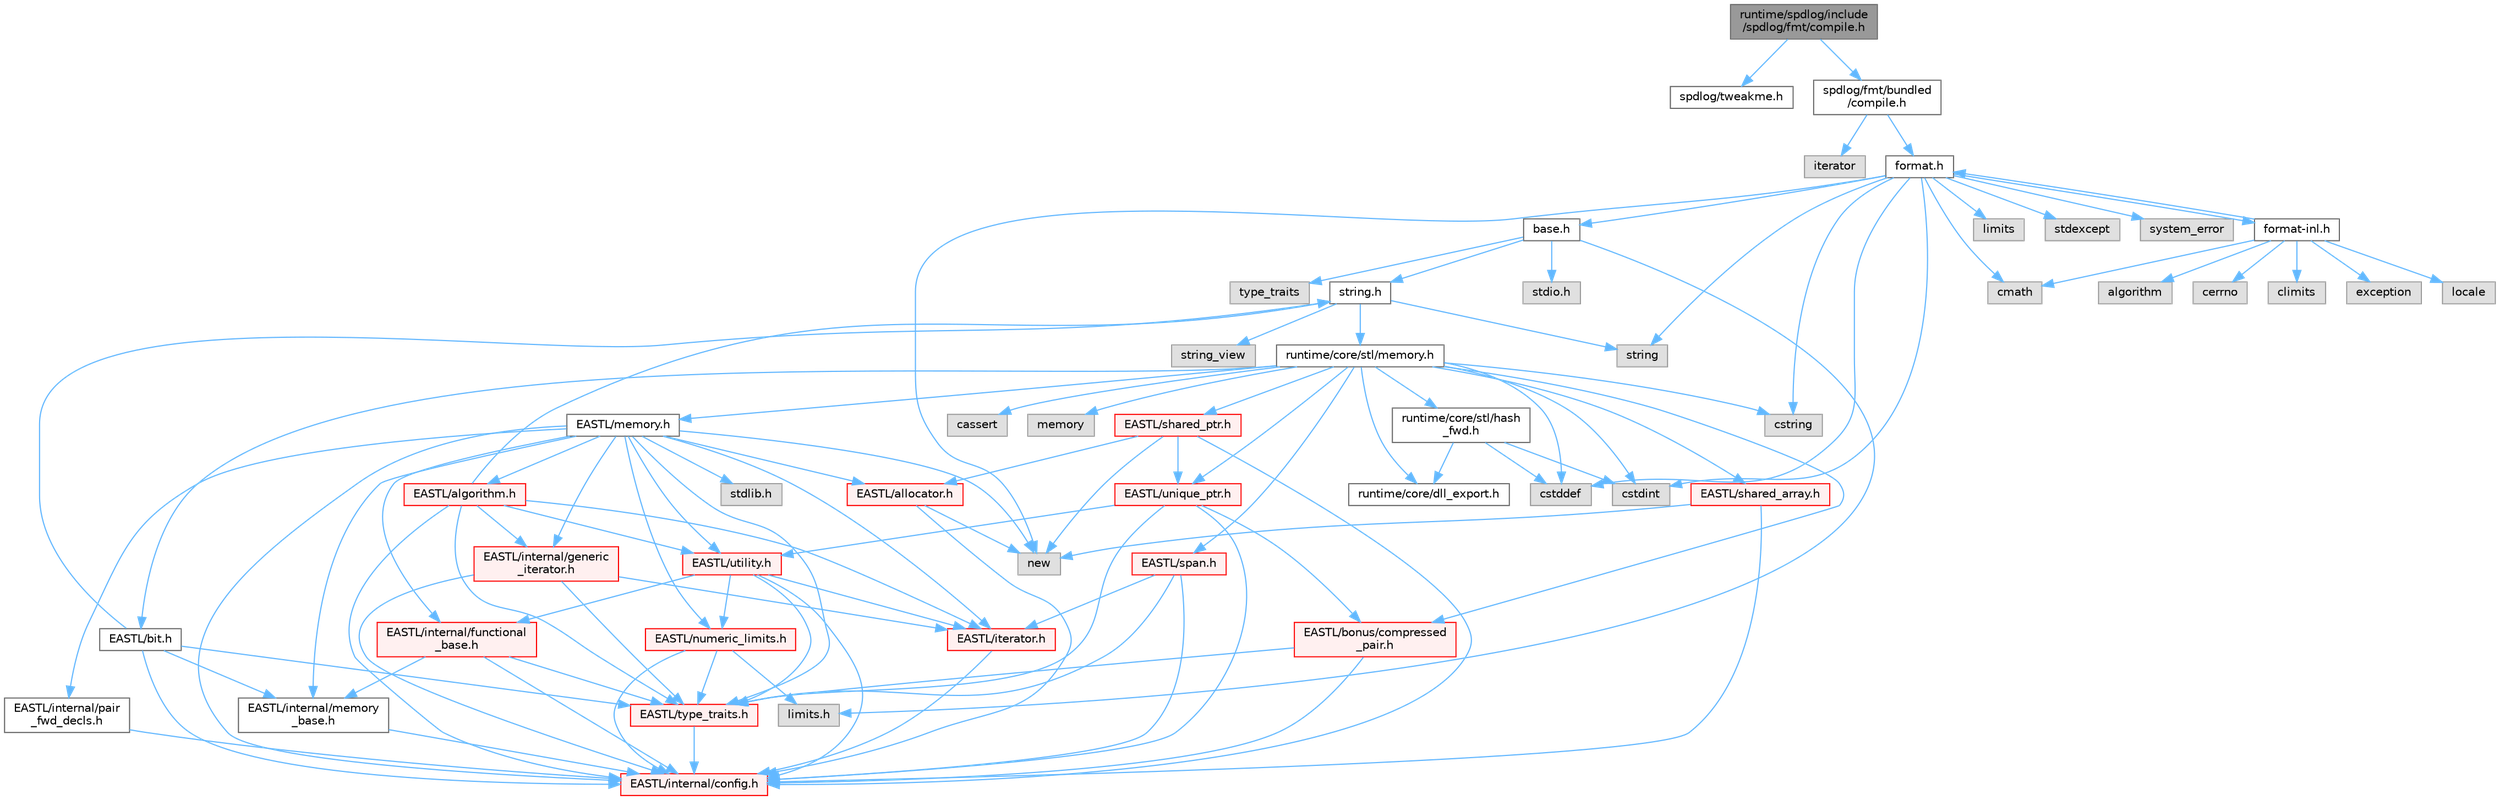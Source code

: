 digraph "runtime/spdlog/include/spdlog/fmt/compile.h"
{
 // LATEX_PDF_SIZE
  bgcolor="transparent";
  edge [fontname=Helvetica,fontsize=10,labelfontname=Helvetica,labelfontsize=10];
  node [fontname=Helvetica,fontsize=10,shape=box,height=0.2,width=0.4];
  Node1 [id="Node000001",label="runtime/spdlog/include\l/spdlog/fmt/compile.h",height=0.2,width=0.4,color="gray40", fillcolor="grey60", style="filled", fontcolor="black",tooltip=" "];
  Node1 -> Node2 [id="edge1_Node000001_Node000002",color="steelblue1",style="solid",tooltip=" "];
  Node2 [id="Node000002",label="spdlog/tweakme.h",height=0.2,width=0.4,color="grey40", fillcolor="white", style="filled",URL="$tweakme_8h.html",tooltip=" "];
  Node1 -> Node3 [id="edge2_Node000001_Node000003",color="steelblue1",style="solid",tooltip=" "];
  Node3 [id="Node000003",label="spdlog/fmt/bundled\l/compile.h",height=0.2,width=0.4,color="grey40", fillcolor="white", style="filled",URL="$bundled_2compile_8h.html",tooltip=" "];
  Node3 -> Node4 [id="edge3_Node000003_Node000004",color="steelblue1",style="solid",tooltip=" "];
  Node4 [id="Node000004",label="iterator",height=0.2,width=0.4,color="grey60", fillcolor="#E0E0E0", style="filled",tooltip=" "];
  Node3 -> Node5 [id="edge4_Node000003_Node000005",color="steelblue1",style="solid",tooltip=" "];
  Node5 [id="Node000005",label="format.h",height=0.2,width=0.4,color="grey40", fillcolor="white", style="filled",URL="$spdlog_2include_2spdlog_2fmt_2bundled_2format_8h.html",tooltip=" "];
  Node5 -> Node6 [id="edge5_Node000005_Node000006",color="steelblue1",style="solid",tooltip=" "];
  Node6 [id="Node000006",label="base.h",height=0.2,width=0.4,color="grey40", fillcolor="white", style="filled",URL="$base_8h.html",tooltip=" "];
  Node6 -> Node7 [id="edge6_Node000006_Node000007",color="steelblue1",style="solid",tooltip=" "];
  Node7 [id="Node000007",label="limits.h",height=0.2,width=0.4,color="grey60", fillcolor="#E0E0E0", style="filled",tooltip=" "];
  Node6 -> Node8 [id="edge7_Node000006_Node000008",color="steelblue1",style="solid",tooltip=" "];
  Node8 [id="Node000008",label="stdio.h",height=0.2,width=0.4,color="grey60", fillcolor="#E0E0E0", style="filled",tooltip=" "];
  Node6 -> Node9 [id="edge8_Node000006_Node000009",color="steelblue1",style="solid",tooltip=" "];
  Node9 [id="Node000009",label="string.h",height=0.2,width=0.4,color="grey40", fillcolor="white", style="filled",URL="$string_8h.html",tooltip=" "];
  Node9 -> Node10 [id="edge9_Node000009_Node000010",color="steelblue1",style="solid",tooltip=" "];
  Node10 [id="Node000010",label="string",height=0.2,width=0.4,color="grey60", fillcolor="#E0E0E0", style="filled",tooltip=" "];
  Node9 -> Node11 [id="edge10_Node000009_Node000011",color="steelblue1",style="solid",tooltip=" "];
  Node11 [id="Node000011",label="string_view",height=0.2,width=0.4,color="grey60", fillcolor="#E0E0E0", style="filled",tooltip=" "];
  Node9 -> Node12 [id="edge11_Node000009_Node000012",color="steelblue1",style="solid",tooltip=" "];
  Node12 [id="Node000012",label="runtime/core/stl/memory.h",height=0.2,width=0.4,color="grey40", fillcolor="white", style="filled",URL="$core_2stl_2memory_8h.html",tooltip=" "];
  Node12 -> Node13 [id="edge12_Node000012_Node000013",color="steelblue1",style="solid",tooltip=" "];
  Node13 [id="Node000013",label="cstddef",height=0.2,width=0.4,color="grey60", fillcolor="#E0E0E0", style="filled",tooltip=" "];
  Node12 -> Node14 [id="edge13_Node000012_Node000014",color="steelblue1",style="solid",tooltip=" "];
  Node14 [id="Node000014",label="cstdint",height=0.2,width=0.4,color="grey60", fillcolor="#E0E0E0", style="filled",tooltip=" "];
  Node12 -> Node15 [id="edge14_Node000012_Node000015",color="steelblue1",style="solid",tooltip=" "];
  Node15 [id="Node000015",label="cassert",height=0.2,width=0.4,color="grey60", fillcolor="#E0E0E0", style="filled",tooltip=" "];
  Node12 -> Node16 [id="edge15_Node000012_Node000016",color="steelblue1",style="solid",tooltip=" "];
  Node16 [id="Node000016",label="memory",height=0.2,width=0.4,color="grey60", fillcolor="#E0E0E0", style="filled",tooltip=" "];
  Node12 -> Node17 [id="edge16_Node000012_Node000017",color="steelblue1",style="solid",tooltip=" "];
  Node17 [id="Node000017",label="cstring",height=0.2,width=0.4,color="grey60", fillcolor="#E0E0E0", style="filled",tooltip=" "];
  Node12 -> Node18 [id="edge17_Node000012_Node000018",color="steelblue1",style="solid",tooltip=" "];
  Node18 [id="Node000018",label="EASTL/bit.h",height=0.2,width=0.4,color="grey40", fillcolor="white", style="filled",URL="$bit_8h.html",tooltip=" "];
  Node18 -> Node19 [id="edge18_Node000018_Node000019",color="steelblue1",style="solid",tooltip=" "];
  Node19 [id="Node000019",label="EASTL/internal/config.h",height=0.2,width=0.4,color="red", fillcolor="#FFF0F0", style="filled",URL="$config_8h.html",tooltip=" "];
  Node18 -> Node28 [id="edge19_Node000018_Node000028",color="steelblue1",style="solid",tooltip=" "];
  Node28 [id="Node000028",label="EASTL/internal/memory\l_base.h",height=0.2,width=0.4,color="grey40", fillcolor="white", style="filled",URL="$memory__base_8h.html",tooltip=" "];
  Node28 -> Node19 [id="edge20_Node000028_Node000019",color="steelblue1",style="solid",tooltip=" "];
  Node18 -> Node29 [id="edge21_Node000018_Node000029",color="steelblue1",style="solid",tooltip=" "];
  Node29 [id="Node000029",label="EASTL/type_traits.h",height=0.2,width=0.4,color="red", fillcolor="#FFF0F0", style="filled",URL="$_e_a_s_t_l_2include_2_e_a_s_t_l_2type__traits_8h.html",tooltip=" "];
  Node29 -> Node19 [id="edge22_Node000029_Node000019",color="steelblue1",style="solid",tooltip=" "];
  Node18 -> Node9 [id="edge23_Node000018_Node000009",color="steelblue1",style="solid",tooltip=" "];
  Node12 -> Node38 [id="edge24_Node000012_Node000038",color="steelblue1",style="solid",tooltip=" "];
  Node38 [id="Node000038",label="EASTL/memory.h",height=0.2,width=0.4,color="grey40", fillcolor="white", style="filled",URL="$_e_a_s_t_l_2include_2_e_a_s_t_l_2memory_8h.html",tooltip=" "];
  Node38 -> Node19 [id="edge25_Node000038_Node000019",color="steelblue1",style="solid",tooltip=" "];
  Node38 -> Node28 [id="edge26_Node000038_Node000028",color="steelblue1",style="solid",tooltip=" "];
  Node38 -> Node39 [id="edge27_Node000038_Node000039",color="steelblue1",style="solid",tooltip=" "];
  Node39 [id="Node000039",label="EASTL/internal/generic\l_iterator.h",height=0.2,width=0.4,color="red", fillcolor="#FFF0F0", style="filled",URL="$generic__iterator_8h.html",tooltip=" "];
  Node39 -> Node19 [id="edge28_Node000039_Node000019",color="steelblue1",style="solid",tooltip=" "];
  Node39 -> Node40 [id="edge29_Node000039_Node000040",color="steelblue1",style="solid",tooltip=" "];
  Node40 [id="Node000040",label="EASTL/iterator.h",height=0.2,width=0.4,color="red", fillcolor="#FFF0F0", style="filled",URL="$_e_a_s_t_l_2include_2_e_a_s_t_l_2iterator_8h.html",tooltip=" "];
  Node40 -> Node19 [id="edge30_Node000040_Node000019",color="steelblue1",style="solid",tooltip=" "];
  Node39 -> Node29 [id="edge31_Node000039_Node000029",color="steelblue1",style="solid",tooltip=" "];
  Node38 -> Node43 [id="edge32_Node000038_Node000043",color="steelblue1",style="solid",tooltip=" "];
  Node43 [id="Node000043",label="EASTL/internal/pair\l_fwd_decls.h",height=0.2,width=0.4,color="grey40", fillcolor="white", style="filled",URL="$pair__fwd__decls_8h.html",tooltip=" "];
  Node43 -> Node19 [id="edge33_Node000043_Node000019",color="steelblue1",style="solid",tooltip=" "];
  Node38 -> Node44 [id="edge34_Node000038_Node000044",color="steelblue1",style="solid",tooltip=" "];
  Node44 [id="Node000044",label="EASTL/internal/functional\l_base.h",height=0.2,width=0.4,color="red", fillcolor="#FFF0F0", style="filled",URL="$functional__base_8h.html",tooltip=" "];
  Node44 -> Node19 [id="edge35_Node000044_Node000019",color="steelblue1",style="solid",tooltip=" "];
  Node44 -> Node28 [id="edge36_Node000044_Node000028",color="steelblue1",style="solid",tooltip=" "];
  Node44 -> Node29 [id="edge37_Node000044_Node000029",color="steelblue1",style="solid",tooltip=" "];
  Node38 -> Node45 [id="edge38_Node000038_Node000045",color="steelblue1",style="solid",tooltip=" "];
  Node45 [id="Node000045",label="EASTL/algorithm.h",height=0.2,width=0.4,color="red", fillcolor="#FFF0F0", style="filled",URL="$_e_a_s_t_l_2include_2_e_a_s_t_l_2algorithm_8h.html",tooltip=" "];
  Node45 -> Node19 [id="edge39_Node000045_Node000019",color="steelblue1",style="solid",tooltip=" "];
  Node45 -> Node29 [id="edge40_Node000045_Node000029",color="steelblue1",style="solid",tooltip=" "];
  Node45 -> Node40 [id="edge41_Node000045_Node000040",color="steelblue1",style="solid",tooltip=" "];
  Node45 -> Node55 [id="edge42_Node000045_Node000055",color="steelblue1",style="solid",tooltip=" "];
  Node55 [id="Node000055",label="EASTL/utility.h",height=0.2,width=0.4,color="red", fillcolor="#FFF0F0", style="filled",URL="$_e_a_s_t_l_2include_2_e_a_s_t_l_2utility_8h.html",tooltip=" "];
  Node55 -> Node19 [id="edge43_Node000055_Node000019",color="steelblue1",style="solid",tooltip=" "];
  Node55 -> Node29 [id="edge44_Node000055_Node000029",color="steelblue1",style="solid",tooltip=" "];
  Node55 -> Node40 [id="edge45_Node000055_Node000040",color="steelblue1",style="solid",tooltip=" "];
  Node55 -> Node56 [id="edge46_Node000055_Node000056",color="steelblue1",style="solid",tooltip=" "];
  Node56 [id="Node000056",label="EASTL/numeric_limits.h",height=0.2,width=0.4,color="red", fillcolor="#FFF0F0", style="filled",URL="$numeric__limits_8h.html",tooltip=" "];
  Node56 -> Node19 [id="edge47_Node000056_Node000019",color="steelblue1",style="solid",tooltip=" "];
  Node56 -> Node29 [id="edge48_Node000056_Node000029",color="steelblue1",style="solid",tooltip=" "];
  Node56 -> Node7 [id="edge49_Node000056_Node000007",color="steelblue1",style="solid",tooltip=" "];
  Node55 -> Node44 [id="edge50_Node000055_Node000044",color="steelblue1",style="solid",tooltip=" "];
  Node45 -> Node39 [id="edge51_Node000045_Node000039",color="steelblue1",style="solid",tooltip=" "];
  Node45 -> Node9 [id="edge52_Node000045_Node000009",color="steelblue1",style="solid",tooltip=" "];
  Node38 -> Node29 [id="edge53_Node000038_Node000029",color="steelblue1",style="solid",tooltip=" "];
  Node38 -> Node52 [id="edge54_Node000038_Node000052",color="steelblue1",style="solid",tooltip=" "];
  Node52 [id="Node000052",label="EASTL/allocator.h",height=0.2,width=0.4,color="red", fillcolor="#FFF0F0", style="filled",URL="$allocator_8h.html",tooltip=" "];
  Node52 -> Node19 [id="edge55_Node000052_Node000019",color="steelblue1",style="solid",tooltip=" "];
  Node52 -> Node53 [id="edge56_Node000052_Node000053",color="steelblue1",style="solid",tooltip=" "];
  Node53 [id="Node000053",label="new",height=0.2,width=0.4,color="grey60", fillcolor="#E0E0E0", style="filled",tooltip=" "];
  Node38 -> Node40 [id="edge57_Node000038_Node000040",color="steelblue1",style="solid",tooltip=" "];
  Node38 -> Node55 [id="edge58_Node000038_Node000055",color="steelblue1",style="solid",tooltip=" "];
  Node38 -> Node56 [id="edge59_Node000038_Node000056",color="steelblue1",style="solid",tooltip=" "];
  Node38 -> Node65 [id="edge60_Node000038_Node000065",color="steelblue1",style="solid",tooltip=" "];
  Node65 [id="Node000065",label="stdlib.h",height=0.2,width=0.4,color="grey60", fillcolor="#E0E0E0", style="filled",tooltip=" "];
  Node38 -> Node53 [id="edge61_Node000038_Node000053",color="steelblue1",style="solid",tooltip=" "];
  Node12 -> Node66 [id="edge62_Node000012_Node000066",color="steelblue1",style="solid",tooltip=" "];
  Node66 [id="Node000066",label="EASTL/shared_array.h",height=0.2,width=0.4,color="red", fillcolor="#FFF0F0", style="filled",URL="$shared__array_8h.html",tooltip=" "];
  Node66 -> Node19 [id="edge63_Node000066_Node000019",color="steelblue1",style="solid",tooltip=" "];
  Node66 -> Node53 [id="edge64_Node000066_Node000053",color="steelblue1",style="solid",tooltip=" "];
  Node12 -> Node69 [id="edge65_Node000012_Node000069",color="steelblue1",style="solid",tooltip=" "];
  Node69 [id="Node000069",label="EASTL/unique_ptr.h",height=0.2,width=0.4,color="red", fillcolor="#FFF0F0", style="filled",URL="$unique__ptr_8h.html",tooltip=" "];
  Node69 -> Node70 [id="edge66_Node000069_Node000070",color="steelblue1",style="solid",tooltip=" "];
  Node70 [id="Node000070",label="EASTL/bonus/compressed\l_pair.h",height=0.2,width=0.4,color="red", fillcolor="#FFF0F0", style="filled",URL="$compressed__pair_8h.html",tooltip=" "];
  Node70 -> Node19 [id="edge67_Node000070_Node000019",color="steelblue1",style="solid",tooltip=" "];
  Node70 -> Node29 [id="edge68_Node000070_Node000029",color="steelblue1",style="solid",tooltip=" "];
  Node69 -> Node19 [id="edge69_Node000069_Node000019",color="steelblue1",style="solid",tooltip=" "];
  Node69 -> Node29 [id="edge70_Node000069_Node000029",color="steelblue1",style="solid",tooltip=" "];
  Node69 -> Node55 [id="edge71_Node000069_Node000055",color="steelblue1",style="solid",tooltip=" "];
  Node12 -> Node72 [id="edge72_Node000012_Node000072",color="steelblue1",style="solid",tooltip=" "];
  Node72 [id="Node000072",label="EASTL/shared_ptr.h",height=0.2,width=0.4,color="red", fillcolor="#FFF0F0", style="filled",URL="$shared__ptr_8h.html",tooltip=" "];
  Node72 -> Node19 [id="edge73_Node000072_Node000019",color="steelblue1",style="solid",tooltip=" "];
  Node72 -> Node69 [id="edge74_Node000072_Node000069",color="steelblue1",style="solid",tooltip=" "];
  Node72 -> Node52 [id="edge75_Node000072_Node000052",color="steelblue1",style="solid",tooltip=" "];
  Node72 -> Node53 [id="edge76_Node000072_Node000053",color="steelblue1",style="solid",tooltip=" "];
  Node12 -> Node152 [id="edge77_Node000012_Node000152",color="steelblue1",style="solid",tooltip=" "];
  Node152 [id="Node000152",label="EASTL/span.h",height=0.2,width=0.4,color="red", fillcolor="#FFF0F0", style="filled",URL="$span_8h.html",tooltip=" "];
  Node152 -> Node19 [id="edge78_Node000152_Node000019",color="steelblue1",style="solid",tooltip=" "];
  Node152 -> Node29 [id="edge79_Node000152_Node000029",color="steelblue1",style="solid",tooltip=" "];
  Node152 -> Node40 [id="edge80_Node000152_Node000040",color="steelblue1",style="solid",tooltip=" "];
  Node12 -> Node70 [id="edge81_Node000012_Node000070",color="steelblue1",style="solid",tooltip=" "];
  Node12 -> Node155 [id="edge82_Node000012_Node000155",color="steelblue1",style="solid",tooltip=" "];
  Node155 [id="Node000155",label="runtime/core/dll_export.h",height=0.2,width=0.4,color="grey40", fillcolor="white", style="filled",URL="$dll__export_8h.html",tooltip=" "];
  Node12 -> Node156 [id="edge83_Node000012_Node000156",color="steelblue1",style="solid",tooltip=" "];
  Node156 [id="Node000156",label="runtime/core/stl/hash\l_fwd.h",height=0.2,width=0.4,color="grey40", fillcolor="white", style="filled",URL="$hash__fwd_8h.html",tooltip=" "];
  Node156 -> Node13 [id="edge84_Node000156_Node000013",color="steelblue1",style="solid",tooltip=" "];
  Node156 -> Node14 [id="edge85_Node000156_Node000014",color="steelblue1",style="solid",tooltip=" "];
  Node156 -> Node155 [id="edge86_Node000156_Node000155",color="steelblue1",style="solid",tooltip=" "];
  Node6 -> Node68 [id="edge87_Node000006_Node000068",color="steelblue1",style="solid",tooltip=" "];
  Node68 [id="Node000068",label="type_traits",height=0.2,width=0.4,color="grey60", fillcolor="#E0E0E0", style="filled",tooltip=" "];
  Node5 -> Node157 [id="edge88_Node000005_Node000157",color="steelblue1",style="solid",tooltip=" "];
  Node157 [id="Node000157",label="cmath",height=0.2,width=0.4,color="grey60", fillcolor="#E0E0E0", style="filled",tooltip=" "];
  Node5 -> Node13 [id="edge89_Node000005_Node000013",color="steelblue1",style="solid",tooltip=" "];
  Node5 -> Node14 [id="edge90_Node000005_Node000014",color="steelblue1",style="solid",tooltip=" "];
  Node5 -> Node17 [id="edge91_Node000005_Node000017",color="steelblue1",style="solid",tooltip=" "];
  Node5 -> Node158 [id="edge92_Node000005_Node000158",color="steelblue1",style="solid",tooltip=" "];
  Node158 [id="Node000158",label="limits",height=0.2,width=0.4,color="grey60", fillcolor="#E0E0E0", style="filled",tooltip=" "];
  Node5 -> Node53 [id="edge93_Node000005_Node000053",color="steelblue1",style="solid",tooltip=" "];
  Node5 -> Node159 [id="edge94_Node000005_Node000159",color="steelblue1",style="solid",tooltip=" "];
  Node159 [id="Node000159",label="stdexcept",height=0.2,width=0.4,color="grey60", fillcolor="#E0E0E0", style="filled",tooltip=" "];
  Node5 -> Node10 [id="edge95_Node000005_Node000010",color="steelblue1",style="solid",tooltip=" "];
  Node5 -> Node160 [id="edge96_Node000005_Node000160",color="steelblue1",style="solid",tooltip=" "];
  Node160 [id="Node000160",label="system_error",height=0.2,width=0.4,color="grey60", fillcolor="#E0E0E0", style="filled",tooltip=" "];
  Node5 -> Node161 [id="edge97_Node000005_Node000161",color="steelblue1",style="solid",tooltip=" "];
  Node161 [id="Node000161",label="format-inl.h",height=0.2,width=0.4,color="grey40", fillcolor="white", style="filled",URL="$format-inl_8h.html",tooltip=" "];
  Node161 -> Node162 [id="edge98_Node000161_Node000162",color="steelblue1",style="solid",tooltip=" "];
  Node162 [id="Node000162",label="algorithm",height=0.2,width=0.4,color="grey60", fillcolor="#E0E0E0", style="filled",tooltip=" "];
  Node161 -> Node163 [id="edge99_Node000161_Node000163",color="steelblue1",style="solid",tooltip=" "];
  Node163 [id="Node000163",label="cerrno",height=0.2,width=0.4,color="grey60", fillcolor="#E0E0E0", style="filled",tooltip=" "];
  Node161 -> Node164 [id="edge100_Node000161_Node000164",color="steelblue1",style="solid",tooltip=" "];
  Node164 [id="Node000164",label="climits",height=0.2,width=0.4,color="grey60", fillcolor="#E0E0E0", style="filled",tooltip=" "];
  Node161 -> Node157 [id="edge101_Node000161_Node000157",color="steelblue1",style="solid",tooltip=" "];
  Node161 -> Node165 [id="edge102_Node000161_Node000165",color="steelblue1",style="solid",tooltip=" "];
  Node165 [id="Node000165",label="exception",height=0.2,width=0.4,color="grey60", fillcolor="#E0E0E0", style="filled",tooltip=" "];
  Node161 -> Node5 [id="edge103_Node000161_Node000005",color="steelblue1",style="solid",tooltip=" "];
  Node161 -> Node166 [id="edge104_Node000161_Node000166",color="steelblue1",style="solid",tooltip=" "];
  Node166 [id="Node000166",label="locale",height=0.2,width=0.4,color="grey60", fillcolor="#E0E0E0", style="filled",tooltip=" "];
}
